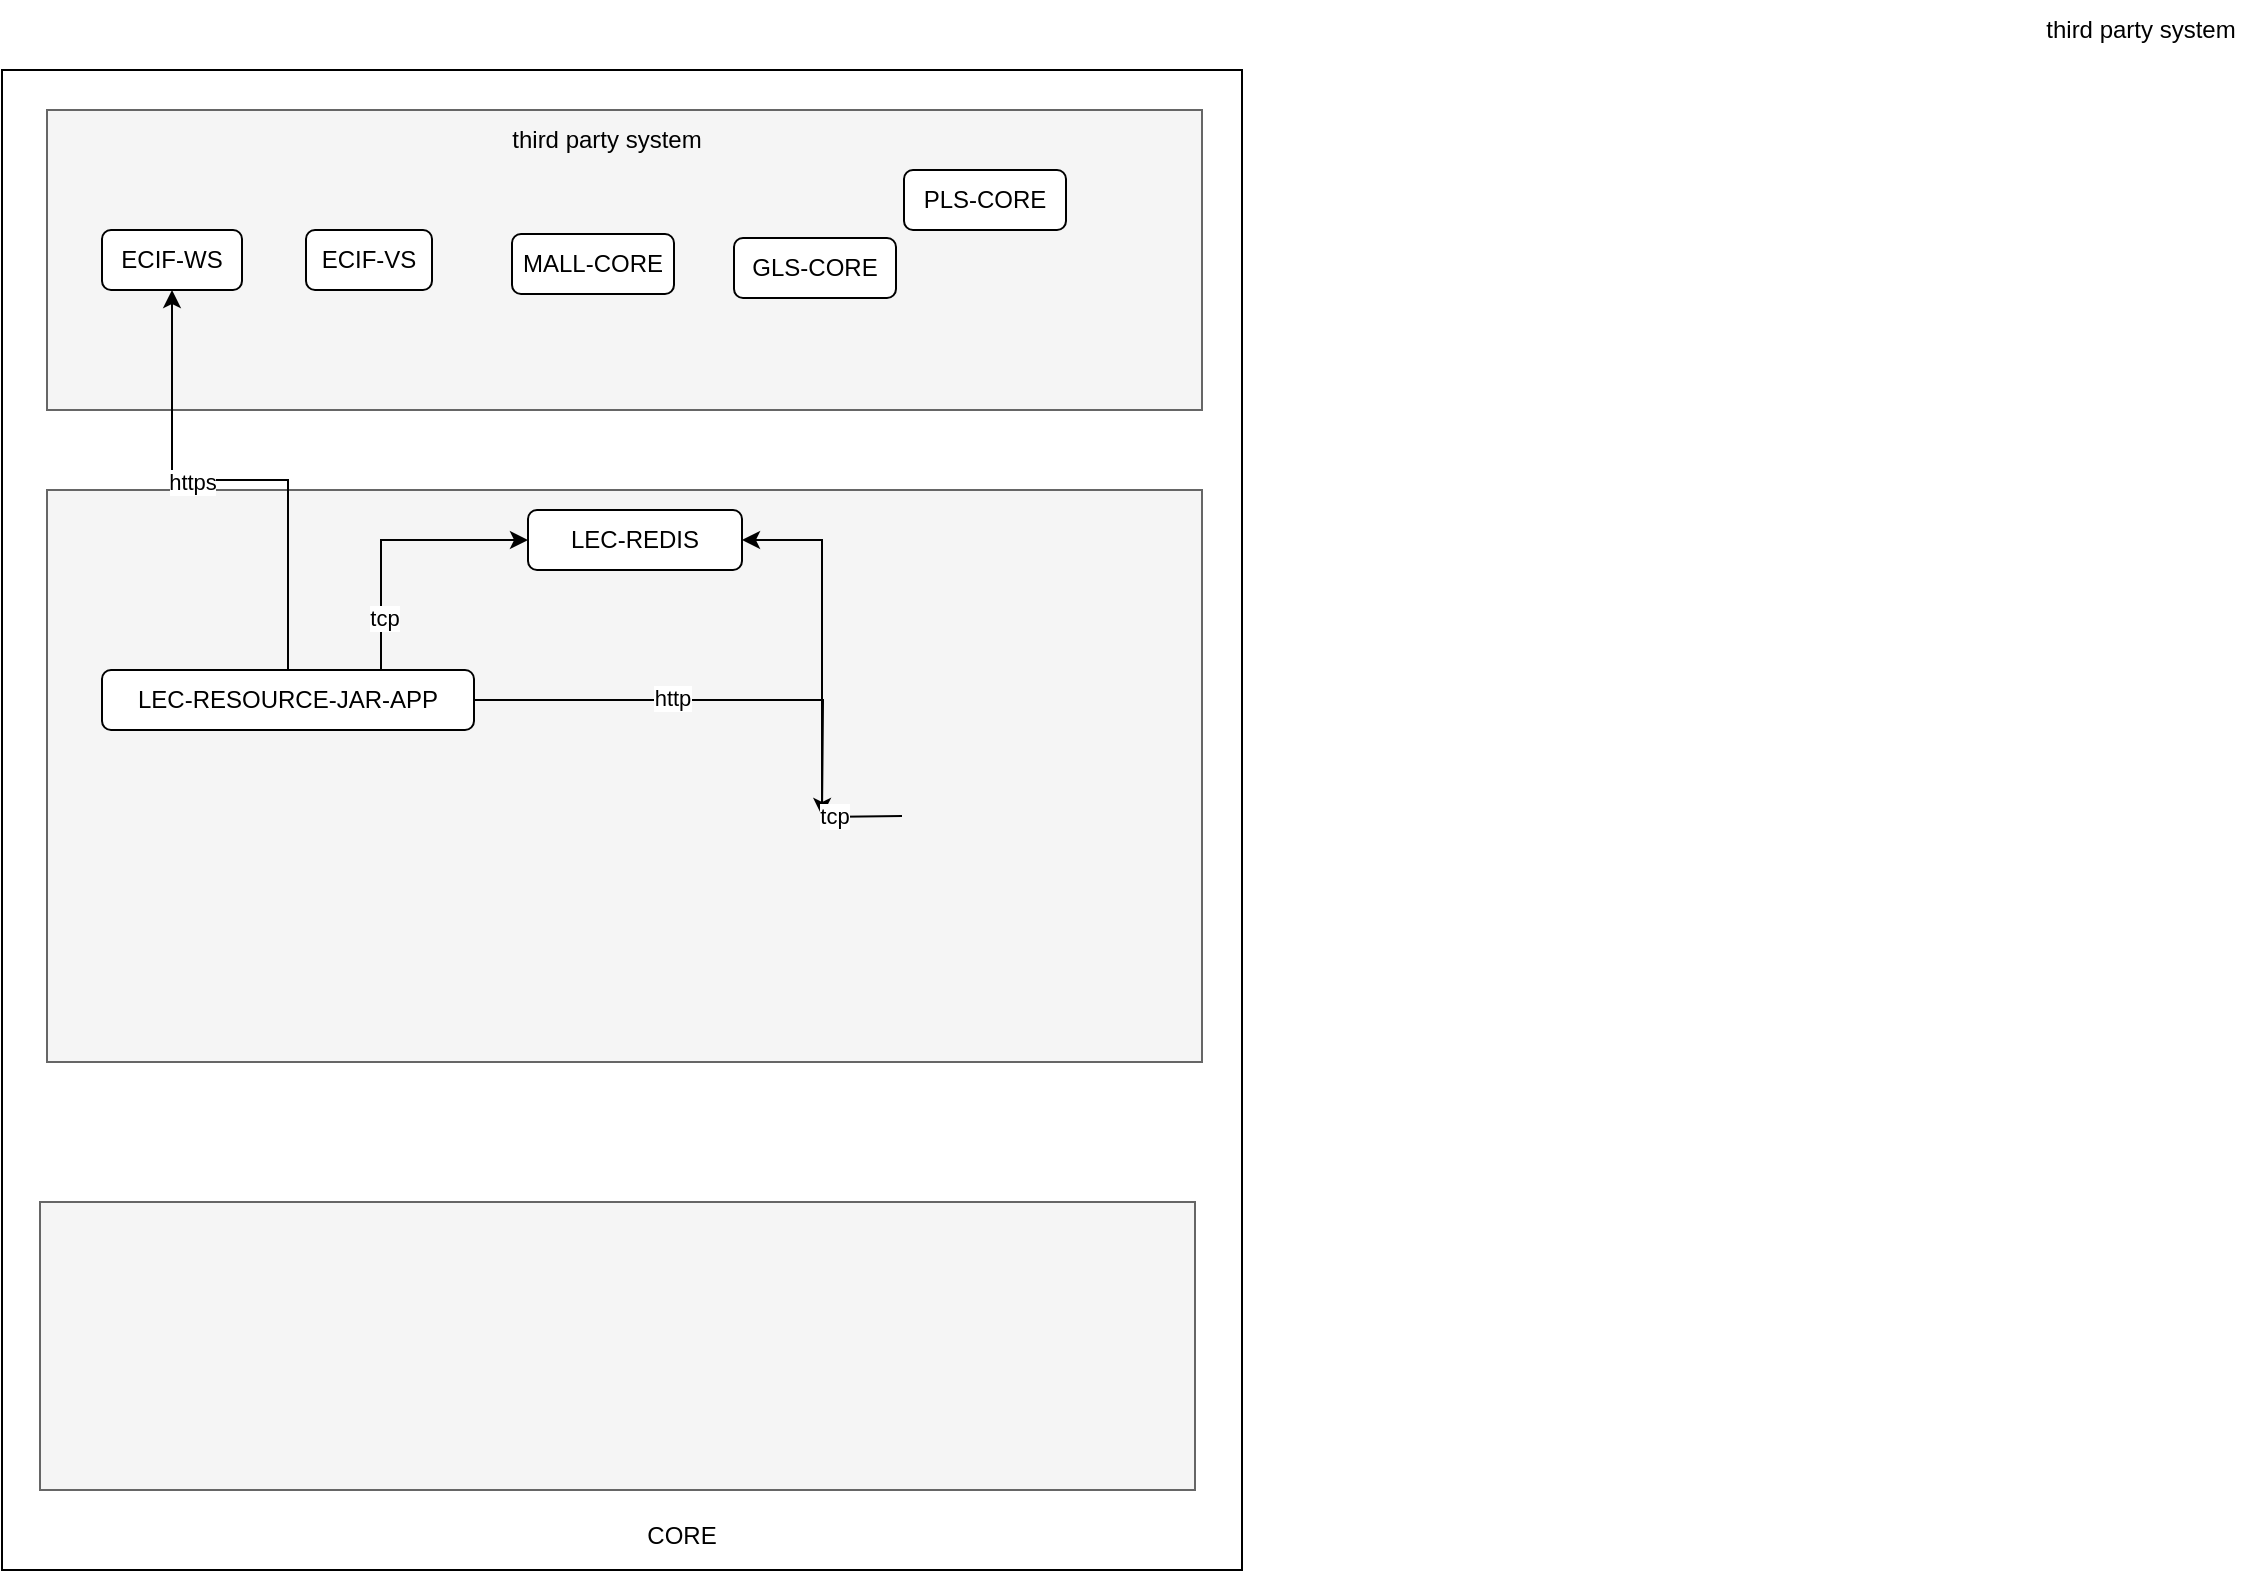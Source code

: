 <mxfile version="26.0.15">
  <diagram id="prtHgNgQTEPvFCAcTncT" name="ECIF-DS架构图">
    <mxGraphModel dx="1194" dy="1861" grid="0" gridSize="10" guides="1" tooltips="1" connect="1" arrows="1" fold="1" page="1" pageScale="1" pageWidth="827" pageHeight="1169" math="0" shadow="0">
      <root>
        <mxCell id="0" />
        <mxCell id="1" parent="0" />
        <mxCell id="grso16V_VAuLWdVkUhK_-23" value="" style="rounded=0;whiteSpace=wrap;html=1;" parent="1" vertex="1">
          <mxGeometry x="240" y="-110" width="620" height="750" as="geometry" />
        </mxCell>
        <mxCell id="grso16V_VAuLWdVkUhK_-26" value="" style="rounded=0;whiteSpace=wrap;html=1;fillColor=#f5f5f5;fontColor=#333333;strokeColor=#666666;" parent="1" vertex="1">
          <mxGeometry x="262.5" y="100" width="577.5" height="286" as="geometry" />
        </mxCell>
        <mxCell id="grso16V_VAuLWdVkUhK_-25" value="" style="rounded=0;whiteSpace=wrap;html=1;fillColor=#f5f5f5;fontColor=#333333;strokeColor=#666666;" parent="1" vertex="1">
          <mxGeometry x="262.5" y="-90" width="577.5" height="150" as="geometry" />
        </mxCell>
        <mxCell id="grso16V_VAuLWdVkUhK_-86" value="" style="edgeStyle=orthogonalEdgeStyle;rounded=0;orthogonalLoop=1;jettySize=auto;html=1;entryX=0.25;entryY=0;entryDx=0;entryDy=0;" parent="1" source="grso16V_VAuLWdVkUhK_-28" edge="1">
          <mxGeometry relative="1" as="geometry">
            <mxPoint x="650" y="263" as="targetPoint" />
          </mxGeometry>
        </mxCell>
        <mxCell id="grso16V_VAuLWdVkUhK_-88" value="http" style="edgeLabel;html=1;align=center;verticalAlign=middle;resizable=0;points=[];" parent="grso16V_VAuLWdVkUhK_-86" vertex="1" connectable="0">
          <mxGeometry x="-0.15" y="1" relative="1" as="geometry">
            <mxPoint as="offset" />
          </mxGeometry>
        </mxCell>
        <mxCell id="grso16V_VAuLWdVkUhK_-104" style="edgeStyle=orthogonalEdgeStyle;rounded=0;orthogonalLoop=1;jettySize=auto;html=1;entryX=0;entryY=0.5;entryDx=0;entryDy=0;exitX=0.75;exitY=0;exitDx=0;exitDy=0;" parent="1" source="grso16V_VAuLWdVkUhK_-28" target="grso16V_VAuLWdVkUhK_-32" edge="1">
          <mxGeometry relative="1" as="geometry" />
        </mxCell>
        <mxCell id="grso16V_VAuLWdVkUhK_-113" value="tcp" style="edgeLabel;html=1;align=center;verticalAlign=middle;resizable=0;points=[];" parent="grso16V_VAuLWdVkUhK_-104" vertex="1" connectable="0">
          <mxGeometry x="-0.625" relative="1" as="geometry">
            <mxPoint x="1" as="offset" />
          </mxGeometry>
        </mxCell>
        <mxCell id="grso16V_VAuLWdVkUhK_-108" style="edgeStyle=orthogonalEdgeStyle;rounded=0;orthogonalLoop=1;jettySize=auto;html=1;" parent="1" source="grso16V_VAuLWdVkUhK_-28" target="grso16V_VAuLWdVkUhK_-96" edge="1">
          <mxGeometry relative="1" as="geometry" />
        </mxCell>
        <mxCell id="grso16V_VAuLWdVkUhK_-112" value="https" style="edgeLabel;html=1;align=center;verticalAlign=middle;resizable=0;points=[];" parent="grso16V_VAuLWdVkUhK_-108" vertex="1" connectable="0">
          <mxGeometry x="0.158" y="1" relative="1" as="geometry">
            <mxPoint as="offset" />
          </mxGeometry>
        </mxCell>
        <mxCell id="grso16V_VAuLWdVkUhK_-28" value="LEC-RESOURCE-JAR-APP" style="rounded=1;whiteSpace=wrap;html=1;" parent="1" vertex="1">
          <mxGeometry x="290" y="190" width="186" height="30" as="geometry" />
        </mxCell>
        <mxCell id="grso16V_VAuLWdVkUhK_-109" style="edgeStyle=orthogonalEdgeStyle;rounded=0;orthogonalLoop=1;jettySize=auto;html=1;entryX=1;entryY=0.5;entryDx=0;entryDy=0;exitX=0.5;exitY=0;exitDx=0;exitDy=0;" parent="1" target="grso16V_VAuLWdVkUhK_-32" edge="1">
          <mxGeometry relative="1" as="geometry">
            <mxPoint x="690" y="263" as="sourcePoint" />
          </mxGeometry>
        </mxCell>
        <mxCell id="grso16V_VAuLWdVkUhK_-110" value="tcp" style="edgeLabel;html=1;align=center;verticalAlign=middle;resizable=0;points=[];" parent="grso16V_VAuLWdVkUhK_-109" vertex="1" connectable="0">
          <mxGeometry x="-0.682" y="-1" relative="1" as="geometry">
            <mxPoint as="offset" />
          </mxGeometry>
        </mxCell>
        <mxCell id="grso16V_VAuLWdVkUhK_-32" value="LEC-&lt;span style=&quot;background-color: initial;&quot;&gt;REDIS&lt;/span&gt;" style="rounded=1;whiteSpace=wrap;html=1;" parent="1" vertex="1">
          <mxGeometry x="503" y="110" width="107" height="30" as="geometry" />
        </mxCell>
        <mxCell id="grso16V_VAuLWdVkUhK_-33" value="MALL-CORE" style="rounded=1;whiteSpace=wrap;html=1;" parent="1" vertex="1">
          <mxGeometry x="495" y="-28" width="81" height="30" as="geometry" />
        </mxCell>
        <mxCell id="grso16V_VAuLWdVkUhK_-58" value="CORE" style="text;html=1;align=center;verticalAlign=middle;whiteSpace=wrap;rounded=0;" parent="1" vertex="1">
          <mxGeometry x="550" y="608" width="60" height="30" as="geometry" />
        </mxCell>
        <mxCell id="grso16V_VAuLWdVkUhK_-96" value="ECIF-WS" style="rounded=1;whiteSpace=wrap;html=1;" parent="1" vertex="1">
          <mxGeometry x="290" y="-30" width="70" height="30" as="geometry" />
        </mxCell>
        <mxCell id="grso16V_VAuLWdVkUhK_-114" value="third party system" style="text;html=1;align=center;verticalAlign=middle;whiteSpace=wrap;rounded=0;" parent="1" vertex="1">
          <mxGeometry x="486" y="-90" width="113" height="30" as="geometry" />
        </mxCell>
        <mxCell id="grso16V_VAuLWdVkUhK_-125" value="third party system" style="text;html=1;align=center;verticalAlign=middle;whiteSpace=wrap;rounded=0;" parent="1" vertex="1">
          <mxGeometry x="1253" y="-145" width="113" height="30" as="geometry" />
        </mxCell>
        <mxCell id="grso16V_VAuLWdVkUhK_-128" value="ECIF-VS" style="rounded=1;whiteSpace=wrap;html=1;" parent="1" vertex="1">
          <mxGeometry x="392" y="-30" width="63" height="30" as="geometry" />
        </mxCell>
        <mxCell id="KnScIbVK-5NWu_nqztSK-1" value="" style="rounded=0;whiteSpace=wrap;html=1;fillColor=#f5f5f5;fontColor=#333333;strokeColor=#666666;" vertex="1" parent="1">
          <mxGeometry x="259" y="456" width="577.5" height="144" as="geometry" />
        </mxCell>
        <mxCell id="KnScIbVK-5NWu_nqztSK-3" value="GLS-CORE" style="rounded=1;whiteSpace=wrap;html=1;" vertex="1" parent="1">
          <mxGeometry x="606" y="-26" width="81" height="30" as="geometry" />
        </mxCell>
        <mxCell id="KnScIbVK-5NWu_nqztSK-4" value="PLS-CORE" style="rounded=1;whiteSpace=wrap;html=1;" vertex="1" parent="1">
          <mxGeometry x="691" y="-60" width="81" height="30" as="geometry" />
        </mxCell>
      </root>
    </mxGraphModel>
  </diagram>
</mxfile>
